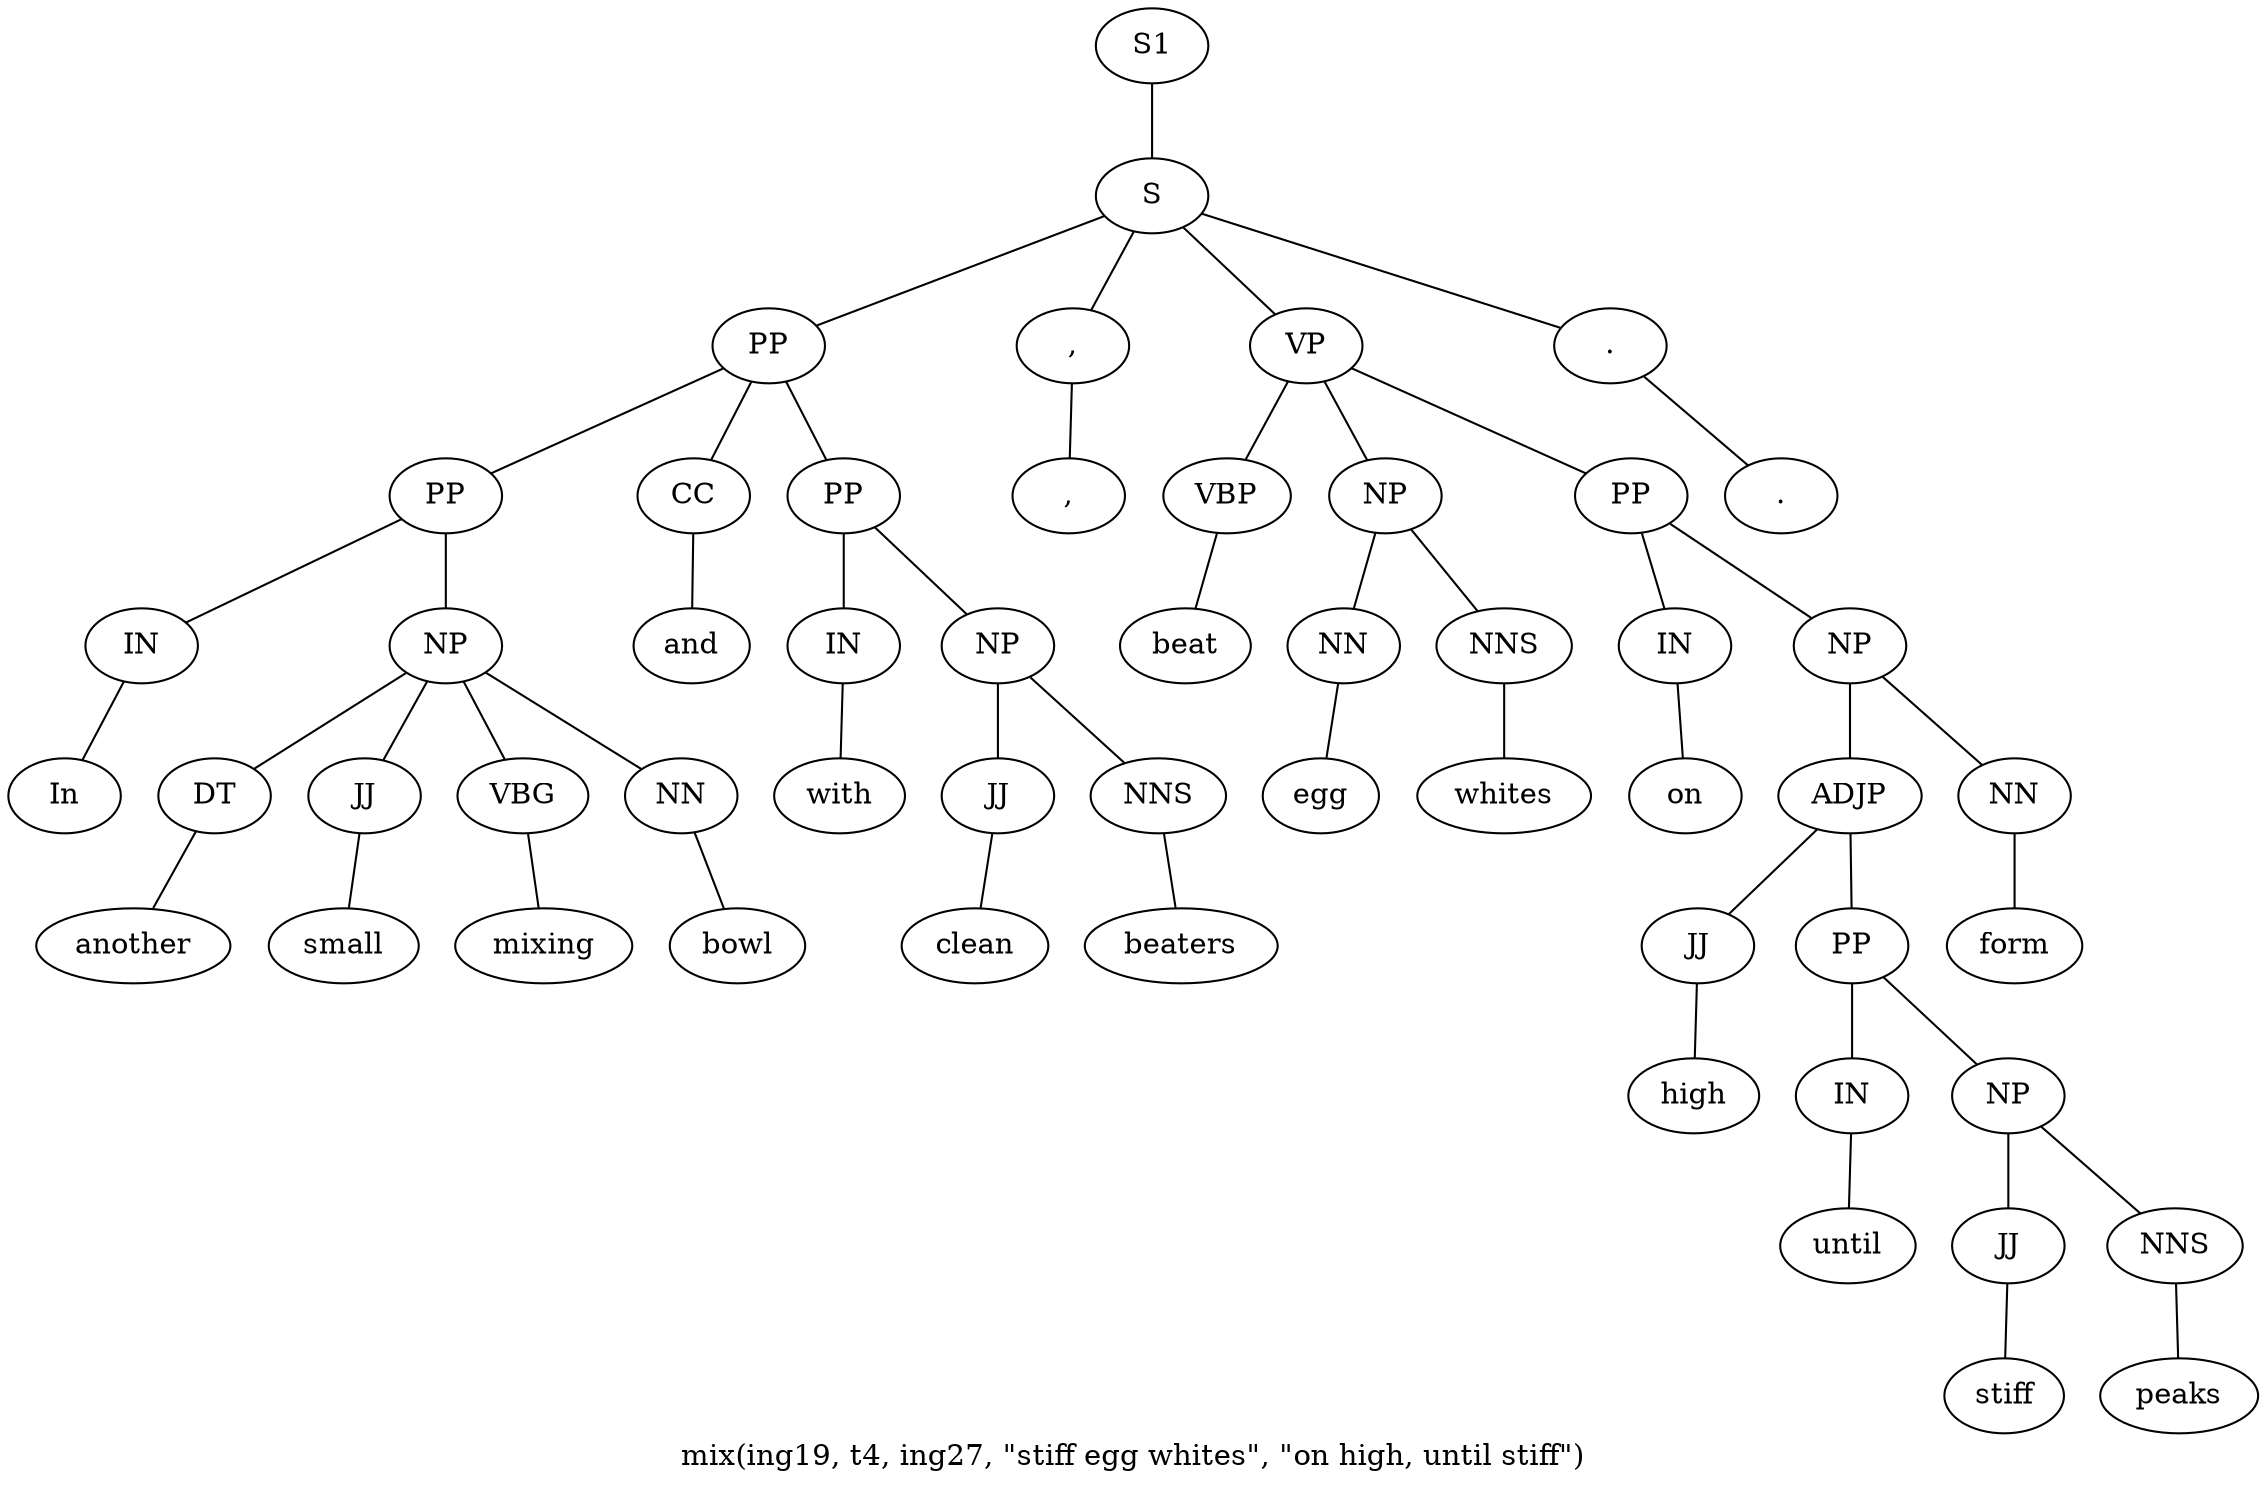 graph SyntaxGraph {
	label = "mix(ing19, t4, ing27, \"stiff egg whites\", \"on high, until stiff\")";
	Node0 [label="S1"];
	Node1 [label="S"];
	Node2 [label="PP"];
	Node3 [label="PP"];
	Node4 [label="IN"];
	Node5 [label="In"];
	Node6 [label="NP"];
	Node7 [label="DT"];
	Node8 [label="another"];
	Node9 [label="JJ"];
	Node10 [label="small"];
	Node11 [label="VBG"];
	Node12 [label="mixing"];
	Node13 [label="NN"];
	Node14 [label="bowl"];
	Node15 [label="CC"];
	Node16 [label="and"];
	Node17 [label="PP"];
	Node18 [label="IN"];
	Node19 [label="with"];
	Node20 [label="NP"];
	Node21 [label="JJ"];
	Node22 [label="clean"];
	Node23 [label="NNS"];
	Node24 [label="beaters"];
	Node25 [label=","];
	Node26 [label=","];
	Node27 [label="VP"];
	Node28 [label="VBP"];
	Node29 [label="beat"];
	Node30 [label="NP"];
	Node31 [label="NN"];
	Node32 [label="egg"];
	Node33 [label="NNS"];
	Node34 [label="whites"];
	Node35 [label="PP"];
	Node36 [label="IN"];
	Node37 [label="on"];
	Node38 [label="NP"];
	Node39 [label="ADJP"];
	Node40 [label="JJ"];
	Node41 [label="high"];
	Node42 [label="PP"];
	Node43 [label="IN"];
	Node44 [label="until"];
	Node45 [label="NP"];
	Node46 [label="JJ"];
	Node47 [label="stiff"];
	Node48 [label="NNS"];
	Node49 [label="peaks"];
	Node50 [label="NN"];
	Node51 [label="form"];
	Node52 [label="."];
	Node53 [label="."];

	Node0 -- Node1;
	Node1 -- Node2;
	Node1 -- Node25;
	Node1 -- Node27;
	Node1 -- Node52;
	Node2 -- Node3;
	Node2 -- Node15;
	Node2 -- Node17;
	Node3 -- Node4;
	Node3 -- Node6;
	Node4 -- Node5;
	Node6 -- Node7;
	Node6 -- Node9;
	Node6 -- Node11;
	Node6 -- Node13;
	Node7 -- Node8;
	Node9 -- Node10;
	Node11 -- Node12;
	Node13 -- Node14;
	Node15 -- Node16;
	Node17 -- Node18;
	Node17 -- Node20;
	Node18 -- Node19;
	Node20 -- Node21;
	Node20 -- Node23;
	Node21 -- Node22;
	Node23 -- Node24;
	Node25 -- Node26;
	Node27 -- Node28;
	Node27 -- Node30;
	Node27 -- Node35;
	Node28 -- Node29;
	Node30 -- Node31;
	Node30 -- Node33;
	Node31 -- Node32;
	Node33 -- Node34;
	Node35 -- Node36;
	Node35 -- Node38;
	Node36 -- Node37;
	Node38 -- Node39;
	Node38 -- Node50;
	Node39 -- Node40;
	Node39 -- Node42;
	Node40 -- Node41;
	Node42 -- Node43;
	Node42 -- Node45;
	Node43 -- Node44;
	Node45 -- Node46;
	Node45 -- Node48;
	Node46 -- Node47;
	Node48 -- Node49;
	Node50 -- Node51;
	Node52 -- Node53;
}